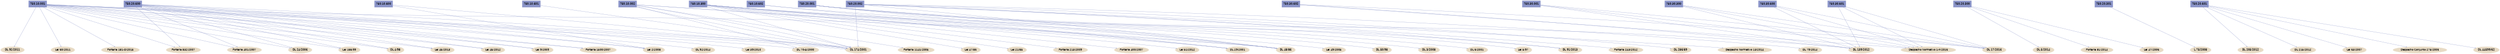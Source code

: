 digraph Diplomas {
	size="31,41";
	node [fontname="helvetica"];
	ranksep=3.0;
	nodesep=2.0;
	overlap="false";
	splines="true";
	"750.10.001" [shape=box, style=filled, fillcolor="#8B95C9", color="#8B95C9"];
	"Lei 45/2013" [style=filled, color="#E8DBC5", fillcolor="#E8DBC5"];
	"750.10.001"	->	"Lei 45/2013" [arrowsize=0.4, weight=0.1, color="#8B95C9"];
	"Lei 45/2012" [style=filled, color="#E8DBC5", fillcolor="#E8DBC5"];
	"750.10.001"	->	"Lei 45/2012" [arrowsize=0.4, weight=0.1, color="#8B95C9"];
	"DL 92/2011" [style=filled, color="#E8DBC5", fillcolor="#E8DBC5"];
	"750.10.001"	->	"DL 92/2011" [arrowsize=0.4, weight=0.1, color="#8B95C9"];
	"Lei 60/2011" [style=filled, color="#E8DBC5", fillcolor="#E8DBC5"];
	"750.10.001"	->	"Lei 60/2011" [arrowsize=0.4, weight=0.1, color="#8B95C9"];
	"Portaria 181-D/2015" [style=filled, color="#E8DBC5", fillcolor="#E8DBC5"];
	"750.10.001"	->	"Portaria 181-D/2015" [arrowsize=0.4, weight=0.1, color="#8B95C9"];
	"Lei 9/2009" [style=filled, color="#E8DBC5", fillcolor="#E8DBC5"];
	"750.10.001"	->	"Lei 9/2009" [arrowsize=0.4, weight=0.1, color="#8B95C9"];
	"Lei 2/2008" [style=filled, color="#E8DBC5", fillcolor="#E8DBC5"];
	"750.10.001"	->	"Lei 2/2008" [arrowsize=0.4, weight=0.1, color="#8B95C9"];
	"Portaria 1500/2007" [style=filled, color="#E8DBC5", fillcolor="#E8DBC5"];
	"750.10.001"	->	"Portaria 1500/2007" [arrowsize=0.4, weight=0.1, color="#8B95C9"];
	"Portaria 832/2007" [style=filled, color="#E8DBC5", fillcolor="#E8DBC5"];
	"750.10.001"	->	"Portaria 832/2007" [arrowsize=0.4, weight=0.1, color="#8B95C9"];
	"Portaria 401/2007" [style=filled, color="#E8DBC5", fillcolor="#E8DBC5"];
	"750.10.001"	->	"Portaria 401/2007" [arrowsize=0.4, weight=0.1, color="#8B95C9"];
	"DL 24/2006" [style=filled, color="#E8DBC5", fillcolor="#E8DBC5"];
	"750.10.001"	->	"DL 24/2006" [arrowsize=0.4, weight=0.1, color="#8B95C9"];
	"DL 174/2001" [style=filled, color="#E8DBC5", fillcolor="#E8DBC5"];
	"750.10.001"	->	"DL 174/2001" [arrowsize=0.4, weight=0.1, color="#8B95C9"];
	"Lei 166/99" [style=filled, color="#E8DBC5", fillcolor="#E8DBC5"];
	"750.10.001"	->	"Lei 166/99" [arrowsize=0.4, weight=0.1, color="#8B95C9"];
	"DL 70-A/2000" [style=filled, color="#E8DBC5", fillcolor="#E8DBC5"];
	"750.10.001"	->	"DL 70-A/2000" [arrowsize=0.4, weight=0.1, color="#8B95C9"];
	"DL 174/2001" [style=filled, color="#E8DBC5", fillcolor="#E8DBC5"];
	"750.10.001"	->	"DL 174/2001" [arrowsize=0.4, weight=0.1, color="#8B95C9"];
	"DL 4/98" [style=filled, color="#E8DBC5", fillcolor="#E8DBC5"];
	"750.10.001"	->	"DL 4/98" [arrowsize=0.4, weight=0.1, color="#8B95C9"];
	"DL 48/86" [style=filled, color="#E8DBC5", fillcolor="#E8DBC5"];
	"750.10.001"	->	"DL 48/86" [arrowsize=0.4, weight=0.1, color="#8B95C9"];
	"750.10.002" [shape=box, style=filled, fillcolor="#8B95C9", color="#8B95C9"];
	"Portaria 1141/2005" [style=filled, color="#E8DBC5", fillcolor="#E8DBC5"];
	"750.10.002"	->	"Portaria 1141/2005" [arrowsize=0.4, weight=0.1, color="#8B95C9"];
	"DL 174/2001" [style=filled, color="#E8DBC5", fillcolor="#E8DBC5"];
	"750.10.002"	->	"DL 174/2001" [arrowsize=0.4, weight=0.1, color="#8B95C9"];
	"DL 29/2001" [style=filled, color="#E8DBC5", fillcolor="#E8DBC5"];
	"750.10.002"	->	"DL 29/2001" [arrowsize=0.4, weight=0.1, color="#8B95C9"];
	"DL 70-A/2000" [style=filled, color="#E8DBC5", fillcolor="#E8DBC5"];
	"750.10.002"	->	"DL 70-A/2000" [arrowsize=0.4, weight=0.1, color="#8B95C9"];
	"DL 174/2001" [style=filled, color="#E8DBC5", fillcolor="#E8DBC5"];
	"750.10.002"	->	"DL 174/2001" [arrowsize=0.4, weight=0.1, color="#8B95C9"];
	"DL 48/86" [style=filled, color="#E8DBC5", fillcolor="#E8DBC5"];
	"750.10.002"	->	"DL 48/86" [arrowsize=0.4, weight=0.1, color="#8B95C9"];
	"750.10.300" [shape=box, style=filled, fillcolor="#8B95C9", color="#8B95C9"];
	"Lei 51/2012" [style=filled, color="#E8DBC5", fillcolor="#E8DBC5"];
	"750.10.300"	->	"Lei 51/2012" [arrowsize=0.4, weight=0.1, color="#8B95C9"];
	"Lei 49/2005" [style=filled, color="#E8DBC5", fillcolor="#E8DBC5"];
	"750.10.300"	->	"Lei 49/2005" [arrowsize=0.4, weight=0.1, color="#8B95C9"];
	"DL 50/98" [style=filled, color="#E8DBC5", fillcolor="#E8DBC5"];
	"750.10.300"	->	"DL 50/98" [arrowsize=0.4, weight=0.1, color="#8B95C9"];
	"Lei 47/86" [style=filled, color="#E8DBC5", fillcolor="#E8DBC5"];
	"750.10.300"	->	"Lei 47/86" [arrowsize=0.4, weight=0.1, color="#8B95C9"];
	"Lei 21/85" [style=filled, color="#E8DBC5", fillcolor="#E8DBC5"];
	"750.10.300"	->	"Lei 21/85" [arrowsize=0.4, weight=0.1, color="#8B95C9"];
	"DL 174/2001" [style=filled, color="#E8DBC5", fillcolor="#E8DBC5"];
	"750.10.300"	->	"DL 174/2001" [arrowsize=0.4, weight=0.1, color="#8B95C9"];
	"DL 29/2001" [style=filled, color="#E8DBC5", fillcolor="#E8DBC5"];
	"750.10.300"	->	"DL 29/2001" [arrowsize=0.4, weight=0.1, color="#8B95C9"];
	"DL 48/86" [style=filled, color="#E8DBC5", fillcolor="#E8DBC5"];
	"750.10.300"	->	"DL 48/86" [arrowsize=0.4, weight=0.1, color="#8B95C9"];
	"Portaria 213/2009" [style=filled, color="#E8DBC5", fillcolor="#E8DBC5"];
	"750.10.300"	->	"Portaria 213/2009" [arrowsize=0.4, weight=0.1, color="#8B95C9"];
	"Portaria 400/2007" [style=filled, color="#E8DBC5", fillcolor="#E8DBC5"];
	"750.10.300"	->	"Portaria 400/2007" [arrowsize=0.4, weight=0.1, color="#8B95C9"];
	"750.10.600" [shape=box, style=filled, fillcolor="#8B95C9", color="#8B95C9"];
	"DL 174/2001" [style=filled, color="#E8DBC5", fillcolor="#E8DBC5"];
	"750.10.600"	->	"DL 174/2001" [arrowsize=0.4, weight=0.1, color="#8B95C9"];
	"Lei 2/2008" [style=filled, color="#E8DBC5", fillcolor="#E8DBC5"];
	"750.10.600"	->	"Lei 2/2008" [arrowsize=0.4, weight=0.1, color="#8B95C9"];
	"750.10.601" [shape=box, style=filled, fillcolor="#8B95C9", color="#8B95C9"];
	"DL 174/2001" [style=filled, color="#E8DBC5", fillcolor="#E8DBC5"];
	"750.10.601"	->	"DL 174/2001" [arrowsize=0.4, weight=0.1, color="#8B95C9"];
	"750.10.602" [shape=box, style=filled, fillcolor="#8B95C9", color="#8B95C9"];
	"DL 29/2001" [style=filled, color="#E8DBC5", fillcolor="#E8DBC5"];
	"750.10.602"	->	"DL 29/2001" [arrowsize=0.4, weight=0.1, color="#8B95C9"];
	"DL 3/2008" [style=filled, color="#E8DBC5", fillcolor="#E8DBC5"];
	"750.10.602"	->	"DL 3/2008" [arrowsize=0.4, weight=0.1, color="#8B95C9"];
	"750.20.001" [shape=box, style=filled, fillcolor="#8B95C9", color="#8B95C9"];
	"DL 91/2013" [style=filled, color="#E8DBC5", fillcolor="#E8DBC5"];
	"750.20.001"	->	"DL 91/2013" [arrowsize=0.4, weight=0.1, color="#8B95C9"];
	"DL 139/2012" [style=filled, color="#E8DBC5", fillcolor="#E8DBC5"];
	"750.20.001"	->	"DL 139/2012" [arrowsize=0.4, weight=0.1, color="#8B95C9"];
	"DL 6/2001" [style=filled, color="#E8DBC5", fillcolor="#E8DBC5"];
	"750.20.001"	->	"DL 6/2001" [arrowsize=0.4, weight=0.1, color="#8B95C9"];
	"DL 48/86" [style=filled, color="#E8DBC5", fillcolor="#E8DBC5"];
	"750.20.001"	->	"DL 48/86" [arrowsize=0.4, weight=0.1, color="#8B95C9"];
	"Lei 5/97" [style=filled, color="#E8DBC5", fillcolor="#E8DBC5"];
	"750.20.001"	->	"Lei 5/97" [arrowsize=0.4, weight=0.1, color="#8B95C9"];
	"750.20.002" [shape=box, style=filled, fillcolor="#8B95C9", color="#8B95C9"];
	"Despacho Normativo 13/2014" [style=filled, color="#E8DBC5", fillcolor="#E8DBC5"];
	"750.20.002"	->	"Despacho Normativo 13/2014" [arrowsize=0.4, weight=0.1, color="#8B95C9"];
	"DL 79/2014" [style=filled, color="#E8DBC5", fillcolor="#E8DBC5"];
	"750.20.002"	->	"DL 79/2014" [arrowsize=0.4, weight=0.1, color="#8B95C9"];
	"DL 91/2013" [style=filled, color="#E8DBC5", fillcolor="#E8DBC5"];
	"750.20.002"	->	"DL 91/2013" [arrowsize=0.4, weight=0.1, color="#8B95C9"];
	"DL 48/86" [style=filled, color="#E8DBC5", fillcolor="#E8DBC5"];
	"750.20.002"	->	"DL 48/86" [arrowsize=0.4, weight=0.1, color="#8B95C9"];
	"Portaria 243/2012" [style=filled, color="#E8DBC5", fillcolor="#E8DBC5"];
	"750.20.002"	->	"Portaria 243/2012" [arrowsize=0.4, weight=0.1, color="#8B95C9"];
	"DL 174/2001" [style=filled, color="#E8DBC5", fillcolor="#E8DBC5"];
	"750.20.002"	->	"DL 174/2001" [arrowsize=0.4, weight=0.1, color="#8B95C9"];
	"DL 286/89" [style=filled, color="#E8DBC5", fillcolor="#E8DBC5"];
	"750.20.002"	->	"DL 286/89" [arrowsize=0.4, weight=0.1, color="#8B95C9"];
	"750.20.300" [shape=box, style=filled, fillcolor="#8B95C9", color="#8B95C9"];
	"DL 5/2014" [style=filled, color="#E8DBC5", fillcolor="#E8DBC5"];
	"750.20.300"	->	"DL 5/2014" [arrowsize=0.4, weight=0.1, color="#8B95C9"];
	"Portaria 81/2014" [style=filled, color="#E8DBC5", fillcolor="#E8DBC5"];
	"750.20.300"	->	"Portaria 81/2014" [arrowsize=0.4, weight=0.1, color="#8B95C9"];
	"Lei 47/2006" [style=filled, color="#E8DBC5", fillcolor="#E8DBC5"];
	"750.20.300"	->	"Lei 47/2006" [arrowsize=0.4, weight=0.1, color="#8B95C9"];
	"750.20.301" [shape=box, style=filled, fillcolor="#8B95C9", color="#8B95C9"];
	"L 75/2008" [style=filled, color="#E8DBC5", fillcolor="#E8DBC5"];
	"750.20.301"	->	"L 75/2008" [arrowsize=0.4, weight=0.1, color="#8B95C9"];
	"750.20.600" [shape=box, style=filled, fillcolor="#8B95C9", color="#8B95C9"];
	"DL 92/2014" [style=filled, color="#E8DBC5", fillcolor="#E8DBC5"];
	"750.20.600"	->	"DL 92/2014" [arrowsize=0.4, weight=0.1, color="#8B95C9"];
	"Lei 45/2013" [style=filled, color="#E8DBC5", fillcolor="#E8DBC5"];
	"750.20.600"	->	"Lei 45/2013" [arrowsize=0.4, weight=0.1, color="#8B95C9"];
	"Lei 45/2012" [style=filled, color="#E8DBC5", fillcolor="#E8DBC5"];
	"750.20.600"	->	"Lei 45/2012" [arrowsize=0.4, weight=0.1, color="#8B95C9"];
	"Lei 9/2009" [style=filled, color="#E8DBC5", fillcolor="#E8DBC5"];
	"750.20.600"	->	"Lei 9/2009" [arrowsize=0.4, weight=0.1, color="#8B95C9"];
	"Lei 2/2008" [style=filled, color="#E8DBC5", fillcolor="#E8DBC5"];
	"750.20.600"	->	"Lei 2/2008" [arrowsize=0.4, weight=0.1, color="#8B95C9"];
	"Lei 39/2010" [style=filled, color="#E8DBC5", fillcolor="#E8DBC5"];
	"750.20.600"	->	"Lei 39/2010" [arrowsize=0.4, weight=0.1, color="#8B95C9"];
	"Portaria 1500/2007" [style=filled, color="#E8DBC5", fillcolor="#E8DBC5"];
	"750.20.600"	->	"Portaria 1500/2007" [arrowsize=0.4, weight=0.1, color="#8B95C9"];
	"Portaria 832/2007" [style=filled, color="#E8DBC5", fillcolor="#E8DBC5"];
	"750.20.600"	->	"Portaria 832/2007" [arrowsize=0.4, weight=0.1, color="#8B95C9"];
	"Portaria 401/2007" [style=filled, color="#E8DBC5", fillcolor="#E8DBC5"];
	"750.20.600"	->	"Portaria 401/2007" [arrowsize=0.4, weight=0.1, color="#8B95C9"];
	"DL 24/2006" [style=filled, color="#E8DBC5", fillcolor="#E8DBC5"];
	"750.20.600"	->	"DL 24/2006" [arrowsize=0.4, weight=0.1, color="#8B95C9"];
	"DL 174/2001" [style=filled, color="#E8DBC5", fillcolor="#E8DBC5"];
	"750.20.600"	->	"DL 174/2001" [arrowsize=0.4, weight=0.1, color="#8B95C9"];
	"Lei 166/99" [style=filled, color="#E8DBC5", fillcolor="#E8DBC5"];
	"750.20.600"	->	"Lei 166/99" [arrowsize=0.4, weight=0.1, color="#8B95C9"];
	"DL 4/98" [style=filled, color="#E8DBC5", fillcolor="#E8DBC5"];
	"750.20.600"	->	"DL 4/98" [arrowsize=0.4, weight=0.1, color="#8B95C9"];
	"750.20.601" [shape=box, style=filled, fillcolor="#8B95C9", color="#8B95C9"];
	"DL 205/2012" [style=filled, color="#E8DBC5", fillcolor="#E8DBC5"];
	"750.20.601"	->	"DL 205/2012" [arrowsize=0.4, weight=0.1, color="#8B95C9"];
	"DL 215/2012" [style=filled, color="#E8DBC5", fillcolor="#E8DBC5"];
	"750.20.601"	->	"DL 215/2012" [arrowsize=0.4, weight=0.1, color="#8B95C9"];
	"Lei 63/2007" [style=filled, color="#E8DBC5", fillcolor="#E8DBC5"];
	"750.20.601"	->	"Lei 63/2007" [arrowsize=0.4, weight=0.1, color="#8B95C9"];
	"Despacho Conjunto 275/2006" [style=filled, color="#E8DBC5", fillcolor="#E8DBC5"];
	"750.20.601"	->	"Despacho Conjunto 275/2006" [arrowsize=0.4, weight=0.1, color="#8B95C9"];
	"DL 44599/62" [style=filled, color="#E8DBC5", fillcolor="#E8DBC5"];
	"750.20.601"	->	"DL 44599/62" [arrowsize=0.4, weight=0.1, color="#8B95C9"];
	"750.30.001" [shape=box, style=filled, fillcolor="#8B95C9", color="#8B95C9"];
	"DL 17/2016" [style=filled, color="#E8DBC5", fillcolor="#E8DBC5"];
	"750.30.001"	->	"DL 17/2016" [arrowsize=0.4, weight=0.1, color="#8B95C9"];
	"Despacho Normativo 1-F/2016" [style=filled, color="#E8DBC5", fillcolor="#E8DBC5"];
	"750.30.001"	->	"Despacho Normativo 1-F/2016" [arrowsize=0.4, weight=0.1, color="#8B95C9"];
	"DL 139/2012" [style=filled, color="#E8DBC5", fillcolor="#E8DBC5"];
	"750.30.001"	->	"DL 139/2012" [arrowsize=0.4, weight=0.1, color="#8B95C9"];
	"750.30.300" [shape=box, style=filled, fillcolor="#8B95C9", color="#8B95C9"];
	"DL 17/2016" [style=filled, color="#E8DBC5", fillcolor="#E8DBC5"];
	"750.30.300"	->	"DL 17/2016" [arrowsize=0.4, weight=0.1, color="#8B95C9"];
	"Despacho Normativo 1-F/2016" [style=filled, color="#E8DBC5", fillcolor="#E8DBC5"];
	"750.30.300"	->	"Despacho Normativo 1-F/2016" [arrowsize=0.4, weight=0.1, color="#8B95C9"];
	"DL 139/2012" [style=filled, color="#E8DBC5", fillcolor="#E8DBC5"];
	"750.30.300"	->	"DL 139/2012" [arrowsize=0.4, weight=0.1, color="#8B95C9"];
	"750.30.600" [shape=box, style=filled, fillcolor="#8B95C9", color="#8B95C9"];
	"DL 17/2016" [style=filled, color="#E8DBC5", fillcolor="#E8DBC5"];
	"750.30.600"	->	"DL 17/2016" [arrowsize=0.4, weight=0.1, color="#8B95C9"];
	"Despacho Normativo 1-F/2016" [style=filled, color="#E8DBC5", fillcolor="#E8DBC5"];
	"750.30.600"	->	"Despacho Normativo 1-F/2016" [arrowsize=0.4, weight=0.1, color="#8B95C9"];
	"DL 139/2012" [style=filled, color="#E8DBC5", fillcolor="#E8DBC5"];
	"750.30.600"	->	"DL 139/2012" [arrowsize=0.4, weight=0.1, color="#8B95C9"];
	"750.30.601" [shape=box, style=filled, fillcolor="#8B95C9", color="#8B95C9"];
	"DL 17/2016" [style=filled, color="#E8DBC5", fillcolor="#E8DBC5"];
	"750.30.601"	->	"DL 17/2016" [arrowsize=0.4, weight=0.1, color="#8B95C9"];
	"Despacho Normativo 1-F/2016" [style=filled, color="#E8DBC5", fillcolor="#E8DBC5"];
	"750.30.601"	->	"Despacho Normativo 1-F/2016" [arrowsize=0.4, weight=0.1, color="#8B95C9"];
	"DL 139/2012" [style=filled, color="#E8DBC5", fillcolor="#E8DBC5"];
	"750.30.601"	->	"DL 139/2012" [arrowsize=0.4, weight=0.1, color="#8B95C9"];
	"750.30.602" [shape=box, style=filled, fillcolor="#8B95C9", color="#8B95C9"];
	"DL 17/2016" [style=filled, color="#E8DBC5", fillcolor="#E8DBC5"];
	"750.30.602"	->	"DL 17/2016" [arrowsize=0.4, weight=0.1, color="#8B95C9"];
	"Despacho Normativo 1-F/2016" [style=filled, color="#E8DBC5", fillcolor="#E8DBC5"];
	"750.30.602"	->	"Despacho Normativo 1-F/2016" [arrowsize=0.4, weight=0.1, color="#8B95C9"];
	"DL 139/2012" [style=filled, color="#E8DBC5", fillcolor="#E8DBC5"];
	"750.30.602"	->	"DL 139/2012" [arrowsize=0.4, weight=0.1, color="#8B95C9"];
}